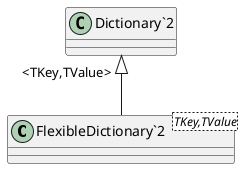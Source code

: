 @startuml
class "FlexibleDictionary`2"<TKey,TValue> {
}
"Dictionary`2" "<TKey,TValue>" <|-- "FlexibleDictionary`2"
@enduml
